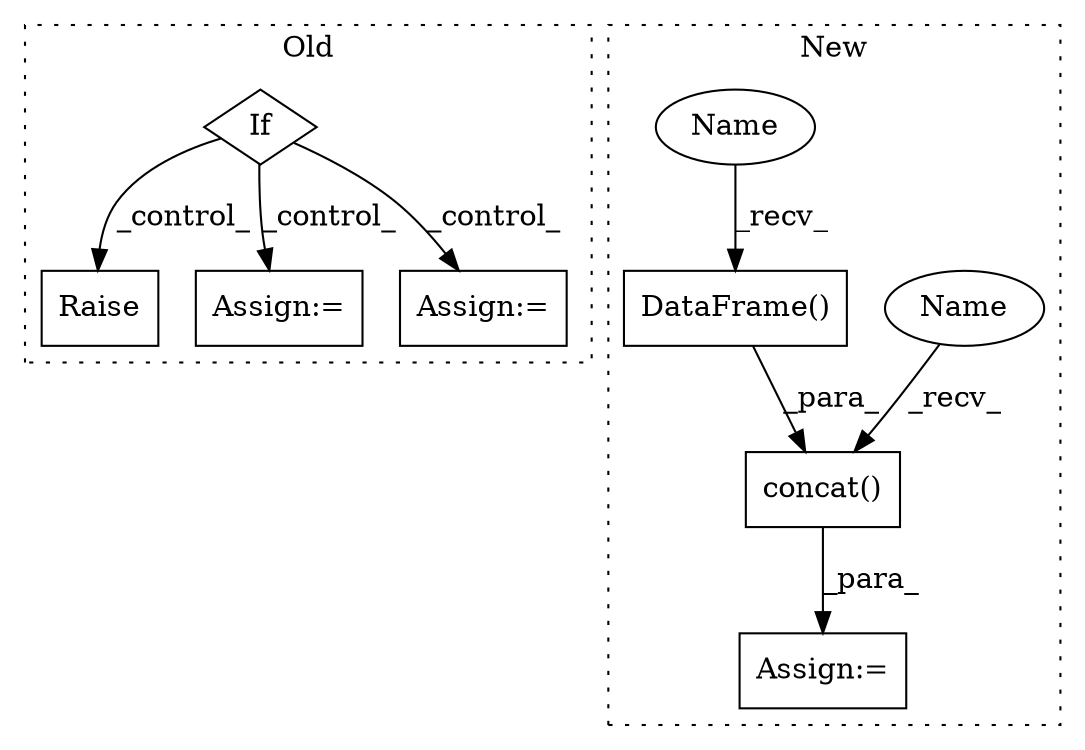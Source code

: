 digraph G {
subgraph cluster0 {
1 [label="Raise" a="91" s="262" l="6" shape="box"];
3 [label="If" a="96" s="241" l="3" shape="diamond"];
4 [label="Assign:=" a="68" s="697" l="3" shape="box"];
5 [label="Assign:=" a="68" s="802" l="3" shape="box"];
label = "Old";
style="dotted";
}
subgraph cluster1 {
2 [label="DataFrame()" a="75" s="595" l="14" shape="box"];
6 [label="concat()" a="75" s="660,717" l="10,11" shape="box"];
7 [label="Assign:=" a="68" s="738" l="3" shape="box"];
8 [label="Name" a="87" s="660" l="2" shape="ellipse"];
9 [label="Name" a="87" s="595" l="2" shape="ellipse"];
label = "New";
style="dotted";
}
2 -> 6 [label="_para_"];
3 -> 4 [label="_control_"];
3 -> 5 [label="_control_"];
3 -> 1 [label="_control_"];
6 -> 7 [label="_para_"];
8 -> 6 [label="_recv_"];
9 -> 2 [label="_recv_"];
}